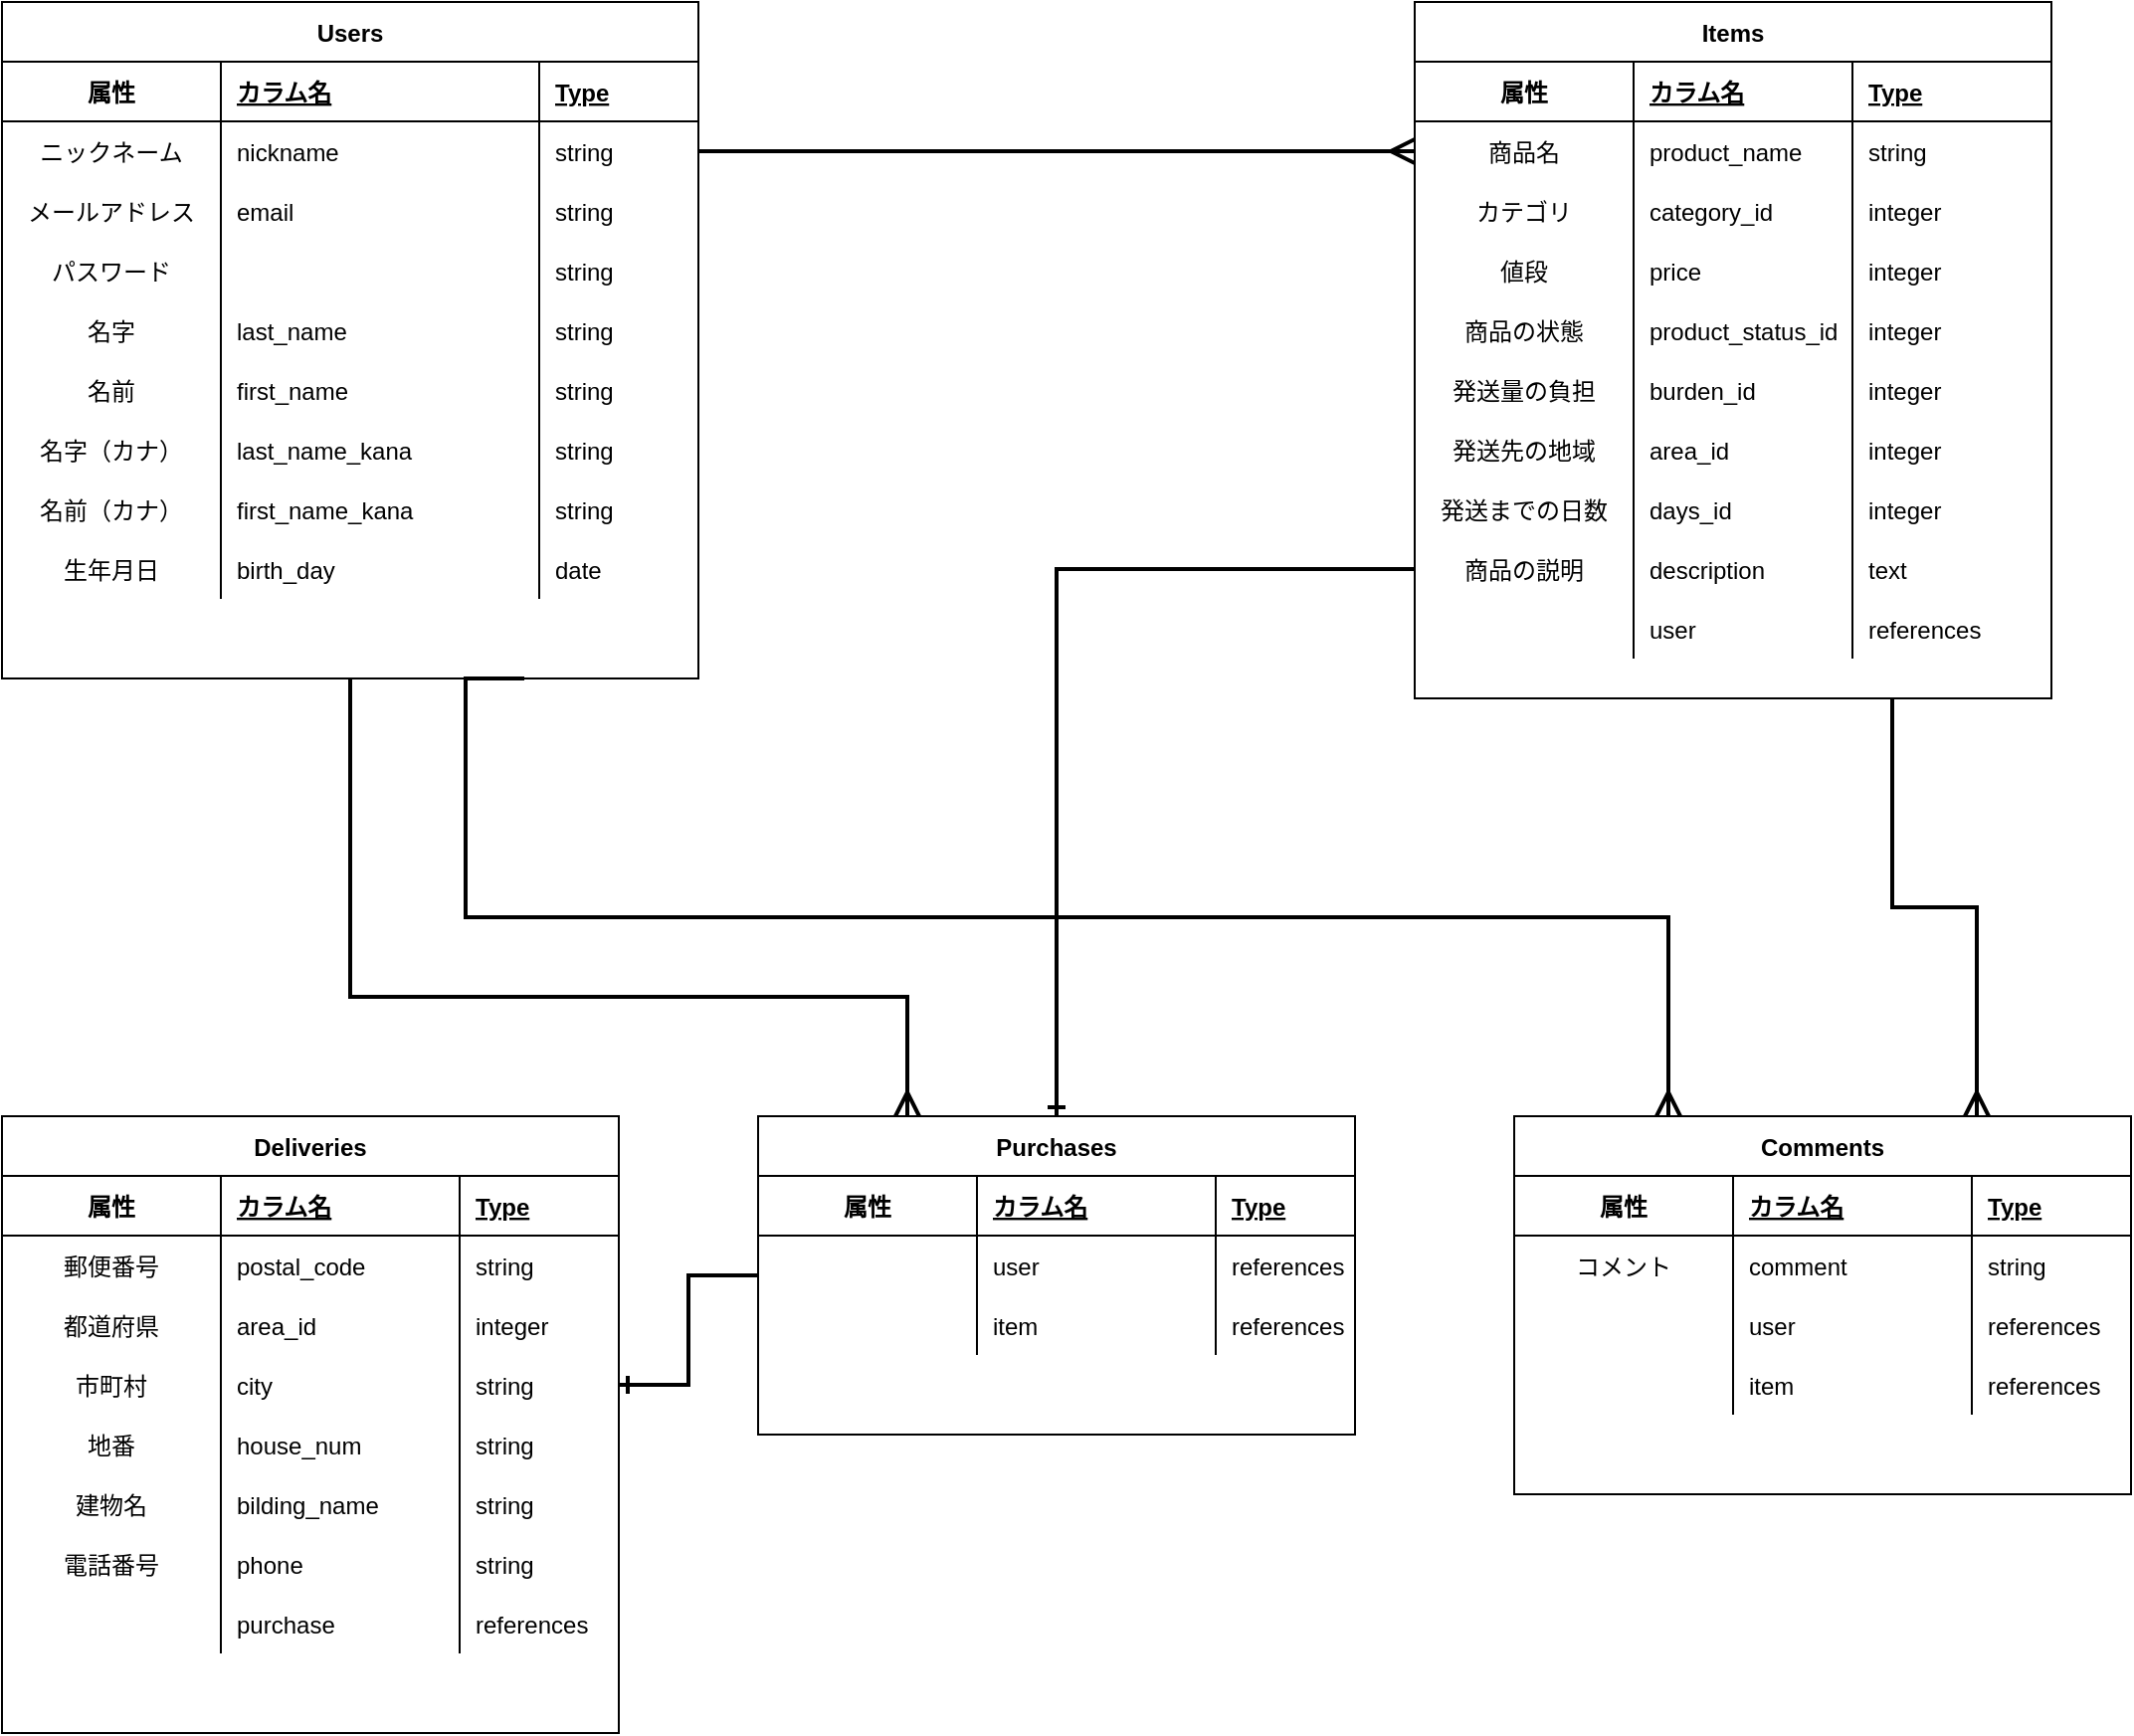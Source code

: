 <mxfile version="14.2.4" type="embed">
    <diagram id="kJcWKtwJfC2TKwzHor6F" name="ページ1">
        <mxGraphModel dx="0" dy="347" grid="1" gridSize="10" guides="1" tooltips="1" connect="1" arrows="1" fold="1" page="1" pageScale="1" pageWidth="827" pageHeight="1169" math="0" shadow="0">
            <root>
                <mxCell id="0"/>
                <mxCell id="1" parent="0"/>
                <mxCell id="395" style="edgeStyle=orthogonalEdgeStyle;rounded=0;jumpSize=5;orthogonalLoop=1;jettySize=auto;html=1;exitX=0.5;exitY=1;exitDx=0;exitDy=0;entryX=0.25;entryY=0;entryDx=0;entryDy=0;endArrow=ERmany;endFill=0;endSize=9;strokeWidth=2;" parent="1" source="86" target="289" edge="1">
                    <mxGeometry relative="1" as="geometry">
                        <Array as="points">
                            <mxPoint x="195" y="560"/>
                            <mxPoint x="475" y="560"/>
                        </Array>
                    </mxGeometry>
                </mxCell>
                <mxCell id="396" style="edgeStyle=orthogonalEdgeStyle;rounded=0;jumpSize=5;orthogonalLoop=1;jettySize=auto;html=1;exitX=0.75;exitY=1;exitDx=0;exitDy=0;entryX=0.25;entryY=0;entryDx=0;entryDy=0;endArrow=ERmany;endFill=0;endSize=9;strokeWidth=2;" parent="1" source="86" target="363" edge="1">
                    <mxGeometry relative="1" as="geometry">
                        <Array as="points">
                            <mxPoint x="253" y="520"/>
                            <mxPoint x="858" y="520"/>
                        </Array>
                    </mxGeometry>
                </mxCell>
                <mxCell id="86" value="Users" style="shape=table;startSize=30;container=1;collapsible=1;childLayout=tableLayout;fixedRows=1;rowLines=0;fontStyle=1;align=center;resizeLast=1;" parent="1" vertex="1">
                    <mxGeometry x="20" y="60" width="350" height="340" as="geometry">
                        <mxRectangle x="20" y="60" width="70" height="30" as="alternateBounds"/>
                    </mxGeometry>
                </mxCell>
                <mxCell id="87" value="" style="shape=partialRectangle;collapsible=0;dropTarget=0;pointerEvents=0;fillColor=none;top=0;left=0;bottom=1;right=0;points=[[0,0.5],[1,0.5]];portConstraint=eastwest;" parent="86" vertex="1">
                    <mxGeometry y="30" width="350" height="30" as="geometry"/>
                </mxCell>
                <mxCell id="88" value="属性" style="shape=partialRectangle;connectable=0;fillColor=none;top=0;left=0;bottom=0;right=0;fontStyle=1;overflow=hidden;" parent="87" vertex="1">
                    <mxGeometry width="110" height="30" as="geometry"/>
                </mxCell>
                <mxCell id="105" value="カラム名" style="shape=partialRectangle;connectable=0;fillColor=none;top=0;left=0;bottom=0;right=0;align=left;spacingLeft=6;fontStyle=5;overflow=hidden;" parent="87" vertex="1">
                    <mxGeometry x="110" width="160" height="30" as="geometry"/>
                </mxCell>
                <mxCell id="89" value="Type" style="shape=partialRectangle;connectable=0;fillColor=none;top=0;left=0;bottom=0;right=0;align=left;spacingLeft=6;fontStyle=5;overflow=hidden;" parent="87" vertex="1">
                    <mxGeometry x="270" width="80" height="30" as="geometry"/>
                </mxCell>
                <mxCell id="90" value="" style="shape=partialRectangle;collapsible=0;dropTarget=0;pointerEvents=0;fillColor=none;top=0;left=0;bottom=0;right=0;points=[[0,0.5],[1,0.5]];portConstraint=eastwest;" parent="86" vertex="1">
                    <mxGeometry y="60" width="350" height="30" as="geometry"/>
                </mxCell>
                <mxCell id="91" value="ニックネーム" style="shape=partialRectangle;connectable=0;fillColor=none;top=0;left=0;bottom=0;right=0;editable=1;overflow=hidden;" parent="90" vertex="1">
                    <mxGeometry width="110" height="30" as="geometry"/>
                </mxCell>
                <mxCell id="106" value="nickname" style="shape=partialRectangle;connectable=0;fillColor=none;top=0;left=0;bottom=0;right=0;align=left;spacingLeft=6;overflow=hidden;" parent="90" vertex="1">
                    <mxGeometry x="110" width="160" height="30" as="geometry"/>
                </mxCell>
                <mxCell id="92" value="string" style="shape=partialRectangle;connectable=0;fillColor=none;top=0;left=0;bottom=0;right=0;align=left;spacingLeft=6;overflow=hidden;" parent="90" vertex="1">
                    <mxGeometry x="270" width="80" height="30" as="geometry"/>
                </mxCell>
                <mxCell id="93" value="" style="shape=partialRectangle;collapsible=0;dropTarget=0;pointerEvents=0;fillColor=none;top=0;left=0;bottom=0;right=0;points=[[0,0.5],[1,0.5]];portConstraint=eastwest;" parent="86" vertex="1">
                    <mxGeometry y="90" width="350" height="30" as="geometry"/>
                </mxCell>
                <mxCell id="94" value="メールアドレス" style="shape=partialRectangle;connectable=0;fillColor=none;top=0;left=0;bottom=0;right=0;editable=1;overflow=hidden;" parent="93" vertex="1">
                    <mxGeometry width="110" height="30" as="geometry"/>
                </mxCell>
                <mxCell id="107" value="email" style="shape=partialRectangle;connectable=0;fillColor=none;top=0;left=0;bottom=0;right=0;align=left;spacingLeft=6;overflow=hidden;" parent="93" vertex="1">
                    <mxGeometry x="110" width="160" height="30" as="geometry"/>
                </mxCell>
                <mxCell id="95" value="string" style="shape=partialRectangle;connectable=0;fillColor=none;top=0;left=0;bottom=0;right=0;align=left;spacingLeft=6;overflow=hidden;" parent="93" vertex="1">
                    <mxGeometry x="270" width="80" height="30" as="geometry"/>
                </mxCell>
                <mxCell id="96" value="" style="shape=partialRectangle;collapsible=0;dropTarget=0;pointerEvents=0;fillColor=none;top=0;left=0;bottom=0;right=0;points=[[0,0.5],[1,0.5]];portConstraint=eastwest;" parent="86" vertex="1">
                    <mxGeometry y="120" width="350" height="30" as="geometry"/>
                </mxCell>
                <mxCell id="97" value="パスワード" style="shape=partialRectangle;connectable=0;fillColor=none;top=0;left=0;bottom=0;right=0;editable=1;overflow=hidden;align=center;verticalAlign=middle;" parent="96" vertex="1">
                    <mxGeometry width="110" height="30" as="geometry"/>
                </mxCell>
                <mxCell id="108" value="encencrypted_password" style="shape=partialRectangle;connectable=0;fillColor=none;top=0;left=0;bottom=0;right=0;align=left;spacingLeft=6;overflow=hidden;fontColor=#FFFFFF;" parent="96" vertex="1">
                    <mxGeometry x="110" width="160" height="30" as="geometry"/>
                </mxCell>
                <mxCell id="98" value="string" style="shape=partialRectangle;connectable=0;fillColor=none;top=0;left=0;bottom=0;right=0;align=left;spacingLeft=6;overflow=hidden;" parent="96" vertex="1">
                    <mxGeometry x="270" width="80" height="30" as="geometry"/>
                </mxCell>
                <mxCell id="133" value="" style="shape=partialRectangle;collapsible=0;dropTarget=0;pointerEvents=0;fillColor=none;top=0;left=0;bottom=0;right=0;points=[[0,0.5],[1,0.5]];portConstraint=eastwest;" parent="86" vertex="1">
                    <mxGeometry y="150" width="350" height="30" as="geometry"/>
                </mxCell>
                <mxCell id="134" value="名字" style="shape=partialRectangle;connectable=0;fillColor=none;top=0;left=0;bottom=0;right=0;editable=1;overflow=hidden;align=center;verticalAlign=middle;" parent="133" vertex="1">
                    <mxGeometry width="110" height="30" as="geometry"/>
                </mxCell>
                <mxCell id="135" value="last_name" style="shape=partialRectangle;connectable=0;fillColor=none;top=0;left=0;bottom=0;right=0;align=left;spacingLeft=6;overflow=hidden;" parent="133" vertex="1">
                    <mxGeometry x="110" width="160" height="30" as="geometry"/>
                </mxCell>
                <mxCell id="136" value="string" style="shape=partialRectangle;connectable=0;fillColor=none;top=0;left=0;bottom=0;right=0;align=left;spacingLeft=6;overflow=hidden;" parent="133" vertex="1">
                    <mxGeometry x="270" width="80" height="30" as="geometry"/>
                </mxCell>
                <mxCell id="137" value="" style="shape=partialRectangle;collapsible=0;dropTarget=0;pointerEvents=0;fillColor=none;top=0;left=0;bottom=0;right=0;points=[[0,0.5],[1,0.5]];portConstraint=eastwest;" parent="86" vertex="1">
                    <mxGeometry y="180" width="350" height="30" as="geometry"/>
                </mxCell>
                <mxCell id="138" value="名前" style="shape=partialRectangle;connectable=0;fillColor=none;top=0;left=0;bottom=0;right=0;editable=1;overflow=hidden;align=center;verticalAlign=middle;" parent="137" vertex="1">
                    <mxGeometry width="110" height="30" as="geometry"/>
                </mxCell>
                <mxCell id="139" value="first_name" style="shape=partialRectangle;connectable=0;fillColor=none;top=0;left=0;bottom=0;right=0;align=left;spacingLeft=6;overflow=hidden;" parent="137" vertex="1">
                    <mxGeometry x="110" width="160" height="30" as="geometry"/>
                </mxCell>
                <mxCell id="140" value="string" style="shape=partialRectangle;connectable=0;fillColor=none;top=0;left=0;bottom=0;right=0;align=left;spacingLeft=6;overflow=hidden;" parent="137" vertex="1">
                    <mxGeometry x="270" width="80" height="30" as="geometry"/>
                </mxCell>
                <mxCell id="141" value="" style="shape=partialRectangle;collapsible=0;dropTarget=0;pointerEvents=0;fillColor=none;top=0;left=0;bottom=0;right=0;points=[[0,0.5],[1,0.5]];portConstraint=eastwest;" parent="86" vertex="1">
                    <mxGeometry y="210" width="350" height="30" as="geometry"/>
                </mxCell>
                <mxCell id="142" value="名字（カナ）" style="shape=partialRectangle;connectable=0;fillColor=none;top=0;left=0;bottom=0;right=0;editable=1;overflow=hidden;align=center;verticalAlign=middle;" parent="141" vertex="1">
                    <mxGeometry width="110" height="30" as="geometry"/>
                </mxCell>
                <mxCell id="143" value="last_name_kana" style="shape=partialRectangle;connectable=0;fillColor=none;top=0;left=0;bottom=0;right=0;align=left;spacingLeft=6;overflow=hidden;" parent="141" vertex="1">
                    <mxGeometry x="110" width="160" height="30" as="geometry"/>
                </mxCell>
                <mxCell id="144" value="string" style="shape=partialRectangle;connectable=0;fillColor=none;top=0;left=0;bottom=0;right=0;align=left;spacingLeft=6;overflow=hidden;" parent="141" vertex="1">
                    <mxGeometry x="270" width="80" height="30" as="geometry"/>
                </mxCell>
                <mxCell id="145" value="" style="shape=partialRectangle;collapsible=0;dropTarget=0;pointerEvents=0;fillColor=none;top=0;left=0;bottom=0;right=0;points=[[0,0.5],[1,0.5]];portConstraint=eastwest;" parent="86" vertex="1">
                    <mxGeometry y="240" width="350" height="30" as="geometry"/>
                </mxCell>
                <mxCell id="146" value="名前（カナ）" style="shape=partialRectangle;connectable=0;fillColor=none;top=0;left=0;bottom=0;right=0;editable=1;overflow=hidden;align=center;verticalAlign=middle;" parent="145" vertex="1">
                    <mxGeometry width="110" height="30" as="geometry"/>
                </mxCell>
                <mxCell id="147" value="first_name_kana" style="shape=partialRectangle;connectable=0;fillColor=none;top=0;left=0;bottom=0;right=0;align=left;spacingLeft=6;overflow=hidden;" parent="145" vertex="1">
                    <mxGeometry x="110" width="160" height="30" as="geometry"/>
                </mxCell>
                <mxCell id="148" value="string" style="shape=partialRectangle;connectable=0;fillColor=none;top=0;left=0;bottom=0;right=0;align=left;spacingLeft=6;overflow=hidden;" parent="145" vertex="1">
                    <mxGeometry x="270" width="80" height="30" as="geometry"/>
                </mxCell>
                <mxCell id="398" value="" style="shape=partialRectangle;collapsible=0;dropTarget=0;pointerEvents=0;fillColor=none;top=0;left=0;bottom=0;right=0;points=[[0,0.5],[1,0.5]];portConstraint=eastwest;" parent="86" vertex="1">
                    <mxGeometry y="270" width="350" height="30" as="geometry"/>
                </mxCell>
                <mxCell id="399" value="生年月日" style="shape=partialRectangle;connectable=0;fillColor=none;top=0;left=0;bottom=0;right=0;editable=1;overflow=hidden;align=center;verticalAlign=middle;" parent="398" vertex="1">
                    <mxGeometry width="110" height="30" as="geometry"/>
                </mxCell>
                <mxCell id="400" value="birth_day" style="shape=partialRectangle;connectable=0;fillColor=none;top=0;left=0;bottom=0;right=0;align=left;spacingLeft=6;overflow=hidden;" parent="398" vertex="1">
                    <mxGeometry x="110" width="160" height="30" as="geometry"/>
                </mxCell>
                <mxCell id="401" value="date" style="shape=partialRectangle;connectable=0;fillColor=none;top=0;left=0;bottom=0;right=0;align=left;spacingLeft=6;overflow=hidden;" parent="398" vertex="1">
                    <mxGeometry x="270" width="80" height="30" as="geometry"/>
                </mxCell>
                <mxCell id="397" style="edgeStyle=orthogonalEdgeStyle;rounded=0;jumpSize=5;orthogonalLoop=1;jettySize=auto;html=1;exitX=0.75;exitY=1;exitDx=0;exitDy=0;entryX=0.75;entryY=0;entryDx=0;entryDy=0;endArrow=ERmany;endFill=0;endSize=9;strokeWidth=2;" parent="1" source="166" target="363" edge="1">
                    <mxGeometry relative="1" as="geometry"/>
                </mxCell>
                <mxCell id="166" value="Items" style="shape=table;startSize=30;container=1;collapsible=1;childLayout=tableLayout;fixedRows=1;rowLines=0;fontStyle=1;align=center;resizeLast=1;" parent="1" vertex="1">
                    <mxGeometry x="730" y="60" width="320" height="350" as="geometry">
                        <mxRectangle x="330" y="50" width="70" height="30" as="alternateBounds"/>
                    </mxGeometry>
                </mxCell>
                <mxCell id="167" value="" style="shape=partialRectangle;collapsible=0;dropTarget=0;pointerEvents=0;fillColor=none;top=0;left=0;bottom=1;right=0;points=[[0,0.5],[1,0.5]];portConstraint=eastwest;" parent="166" vertex="1">
                    <mxGeometry y="30" width="320" height="30" as="geometry"/>
                </mxCell>
                <mxCell id="168" value="属性" style="shape=partialRectangle;connectable=0;fillColor=none;top=0;left=0;bottom=0;right=0;fontStyle=1;overflow=hidden;" parent="167" vertex="1">
                    <mxGeometry width="110" height="30" as="geometry"/>
                </mxCell>
                <mxCell id="169" value="カラム名" style="shape=partialRectangle;connectable=0;fillColor=none;top=0;left=0;bottom=0;right=0;align=left;spacingLeft=6;fontStyle=5;overflow=hidden;" parent="167" vertex="1">
                    <mxGeometry x="110" width="110" height="30" as="geometry"/>
                </mxCell>
                <mxCell id="170" value="Type" style="shape=partialRectangle;connectable=0;fillColor=none;top=0;left=0;bottom=0;right=0;align=left;spacingLeft=6;fontStyle=5;overflow=hidden;" parent="167" vertex="1">
                    <mxGeometry x="220" width="100" height="30" as="geometry"/>
                </mxCell>
                <mxCell id="171" value="" style="shape=partialRectangle;collapsible=0;dropTarget=0;pointerEvents=0;fillColor=none;top=0;left=0;bottom=0;right=0;points=[[0,0.5],[1,0.5]];portConstraint=eastwest;" parent="166" vertex="1">
                    <mxGeometry y="60" width="320" height="30" as="geometry"/>
                </mxCell>
                <mxCell id="172" value="商品名" style="shape=partialRectangle;connectable=0;fillColor=none;top=0;left=0;bottom=0;right=0;editable=1;overflow=hidden;" parent="171" vertex="1">
                    <mxGeometry width="110" height="30" as="geometry"/>
                </mxCell>
                <mxCell id="173" value="product_name" style="shape=partialRectangle;connectable=0;fillColor=none;top=0;left=0;bottom=0;right=0;align=left;spacingLeft=6;overflow=hidden;" parent="171" vertex="1">
                    <mxGeometry x="110" width="110" height="30" as="geometry"/>
                </mxCell>
                <mxCell id="174" value="string" style="shape=partialRectangle;connectable=0;fillColor=none;top=0;left=0;bottom=0;right=0;align=left;spacingLeft=6;overflow=hidden;" parent="171" vertex="1">
                    <mxGeometry x="220" width="100" height="30" as="geometry"/>
                </mxCell>
                <mxCell id="175" value="" style="shape=partialRectangle;collapsible=0;dropTarget=0;pointerEvents=0;fillColor=none;top=0;left=0;bottom=0;right=0;points=[[0,0.5],[1,0.5]];portConstraint=eastwest;" parent="166" vertex="1">
                    <mxGeometry y="90" width="320" height="30" as="geometry"/>
                </mxCell>
                <mxCell id="176" value="カテゴリ" style="shape=partialRectangle;connectable=0;fillColor=none;top=0;left=0;bottom=0;right=0;editable=1;overflow=hidden;" parent="175" vertex="1">
                    <mxGeometry width="110" height="30" as="geometry"/>
                </mxCell>
                <mxCell id="177" value="category_id" style="shape=partialRectangle;connectable=0;fillColor=none;top=0;left=0;bottom=0;right=0;align=left;spacingLeft=6;overflow=hidden;" parent="175" vertex="1">
                    <mxGeometry x="110" width="110" height="30" as="geometry"/>
                </mxCell>
                <mxCell id="178" value="integer" style="shape=partialRectangle;connectable=0;fillColor=none;top=0;left=0;bottom=0;right=0;align=left;spacingLeft=6;overflow=hidden;" parent="175" vertex="1">
                    <mxGeometry x="220" width="100" height="30" as="geometry"/>
                </mxCell>
                <mxCell id="179" value="" style="shape=partialRectangle;collapsible=0;dropTarget=0;pointerEvents=0;fillColor=none;top=0;left=0;bottom=0;right=0;points=[[0,0.5],[1,0.5]];portConstraint=eastwest;" parent="166" vertex="1">
                    <mxGeometry y="120" width="320" height="30" as="geometry"/>
                </mxCell>
                <mxCell id="180" value="値段" style="shape=partialRectangle;connectable=0;fillColor=none;top=0;left=0;bottom=0;right=0;editable=1;overflow=hidden;align=center;verticalAlign=middle;" parent="179" vertex="1">
                    <mxGeometry width="110" height="30" as="geometry"/>
                </mxCell>
                <mxCell id="181" value="price" style="shape=partialRectangle;connectable=0;fillColor=none;top=0;left=0;bottom=0;right=0;align=left;spacingLeft=6;overflow=hidden;" parent="179" vertex="1">
                    <mxGeometry x="110" width="110" height="30" as="geometry"/>
                </mxCell>
                <mxCell id="182" value="integer" style="shape=partialRectangle;connectable=0;fillColor=none;top=0;left=0;bottom=0;right=0;align=left;spacingLeft=6;overflow=hidden;" parent="179" vertex="1">
                    <mxGeometry x="220" width="100" height="30" as="geometry"/>
                </mxCell>
                <mxCell id="191" value="" style="shape=partialRectangle;collapsible=0;dropTarget=0;pointerEvents=0;fillColor=none;top=0;left=0;bottom=0;right=0;points=[[0,0.5],[1,0.5]];portConstraint=eastwest;" parent="166" vertex="1">
                    <mxGeometry y="150" width="320" height="30" as="geometry"/>
                </mxCell>
                <mxCell id="192" value="商品の状態" style="shape=partialRectangle;connectable=0;fillColor=none;top=0;left=0;bottom=0;right=0;editable=1;overflow=hidden;align=center;verticalAlign=middle;" parent="191" vertex="1">
                    <mxGeometry width="110" height="30" as="geometry"/>
                </mxCell>
                <mxCell id="193" value="product_status_id" style="shape=partialRectangle;connectable=0;fillColor=none;top=0;left=0;bottom=0;right=0;align=left;spacingLeft=6;overflow=hidden;" parent="191" vertex="1">
                    <mxGeometry x="110" width="110" height="30" as="geometry"/>
                </mxCell>
                <mxCell id="194" value="integer" style="shape=partialRectangle;connectable=0;fillColor=none;top=0;left=0;bottom=0;right=0;align=left;spacingLeft=6;overflow=hidden;" parent="191" vertex="1">
                    <mxGeometry x="220" width="100" height="30" as="geometry"/>
                </mxCell>
                <mxCell id="195" value="" style="shape=partialRectangle;collapsible=0;dropTarget=0;pointerEvents=0;fillColor=none;top=0;left=0;bottom=0;right=0;points=[[0,0.5],[1,0.5]];portConstraint=eastwest;" parent="166" vertex="1">
                    <mxGeometry y="180" width="320" height="30" as="geometry"/>
                </mxCell>
                <mxCell id="196" value="発送量の負担" style="shape=partialRectangle;connectable=0;fillColor=none;top=0;left=0;bottom=0;right=0;editable=1;overflow=hidden;align=center;verticalAlign=middle;" parent="195" vertex="1">
                    <mxGeometry width="110" height="30" as="geometry"/>
                </mxCell>
                <mxCell id="197" value="burden_id" style="shape=partialRectangle;connectable=0;fillColor=none;top=0;left=0;bottom=0;right=0;align=left;spacingLeft=6;overflow=hidden;" parent="195" vertex="1">
                    <mxGeometry x="110" width="110" height="30" as="geometry"/>
                </mxCell>
                <mxCell id="198" value="integer" style="shape=partialRectangle;connectable=0;fillColor=none;top=0;left=0;bottom=0;right=0;align=left;spacingLeft=6;overflow=hidden;" parent="195" vertex="1">
                    <mxGeometry x="220" width="100" height="30" as="geometry"/>
                </mxCell>
                <mxCell id="199" value="" style="shape=partialRectangle;collapsible=0;dropTarget=0;pointerEvents=0;fillColor=none;top=0;left=0;bottom=0;right=0;points=[[0,0.5],[1,0.5]];portConstraint=eastwest;" parent="166" vertex="1">
                    <mxGeometry y="210" width="320" height="30" as="geometry"/>
                </mxCell>
                <mxCell id="200" value="発送先の地域" style="shape=partialRectangle;connectable=0;fillColor=none;top=0;left=0;bottom=0;right=0;editable=1;overflow=hidden;align=center;verticalAlign=middle;" parent="199" vertex="1">
                    <mxGeometry width="110" height="30" as="geometry"/>
                </mxCell>
                <mxCell id="201" value="area_id" style="shape=partialRectangle;connectable=0;fillColor=none;top=0;left=0;bottom=0;right=0;align=left;spacingLeft=6;overflow=hidden;" parent="199" vertex="1">
                    <mxGeometry x="110" width="110" height="30" as="geometry"/>
                </mxCell>
                <mxCell id="202" value="integer" style="shape=partialRectangle;connectable=0;fillColor=none;top=0;left=0;bottom=0;right=0;align=left;spacingLeft=6;overflow=hidden;" parent="199" vertex="1">
                    <mxGeometry x="220" width="100" height="30" as="geometry"/>
                </mxCell>
                <mxCell id="203" value="" style="shape=partialRectangle;collapsible=0;dropTarget=0;pointerEvents=0;fillColor=none;top=0;left=0;bottom=0;right=0;points=[[0,0.5],[1,0.5]];portConstraint=eastwest;" parent="166" vertex="1">
                    <mxGeometry y="240" width="320" height="30" as="geometry"/>
                </mxCell>
                <mxCell id="204" value="発送までの日数" style="shape=partialRectangle;connectable=0;fillColor=none;top=0;left=0;bottom=0;right=0;editable=1;overflow=hidden;align=center;verticalAlign=middle;" parent="203" vertex="1">
                    <mxGeometry width="110" height="30" as="geometry"/>
                </mxCell>
                <mxCell id="205" value="days_id" style="shape=partialRectangle;connectable=0;fillColor=none;top=0;left=0;bottom=0;right=0;align=left;spacingLeft=6;overflow=hidden;" parent="203" vertex="1">
                    <mxGeometry x="110" width="110" height="30" as="geometry"/>
                </mxCell>
                <mxCell id="206" value="integer" style="shape=partialRectangle;connectable=0;fillColor=none;top=0;left=0;bottom=0;right=0;align=left;spacingLeft=6;overflow=hidden;" parent="203" vertex="1">
                    <mxGeometry x="220" width="100" height="30" as="geometry"/>
                </mxCell>
                <mxCell id="207" value="" style="shape=partialRectangle;collapsible=0;dropTarget=0;pointerEvents=0;fillColor=none;top=0;left=0;bottom=0;right=0;points=[[0,0.5],[1,0.5]];portConstraint=eastwest;" parent="166" vertex="1">
                    <mxGeometry y="270" width="320" height="30" as="geometry"/>
                </mxCell>
                <mxCell id="208" value="商品の説明" style="shape=partialRectangle;connectable=0;fillColor=none;top=0;left=0;bottom=0;right=0;editable=1;overflow=hidden;align=center;verticalAlign=middle;" parent="207" vertex="1">
                    <mxGeometry width="110" height="30" as="geometry"/>
                </mxCell>
                <mxCell id="209" value="description" style="shape=partialRectangle;connectable=0;fillColor=none;top=0;left=0;bottom=0;right=0;align=left;spacingLeft=6;overflow=hidden;" parent="207" vertex="1">
                    <mxGeometry x="110" width="110" height="30" as="geometry"/>
                </mxCell>
                <mxCell id="210" value="text" style="shape=partialRectangle;connectable=0;fillColor=none;top=0;left=0;bottom=0;right=0;align=left;spacingLeft=6;overflow=hidden;" parent="207" vertex="1">
                    <mxGeometry x="220" width="100" height="30" as="geometry"/>
                </mxCell>
                <mxCell id="212" value="" style="shape=partialRectangle;collapsible=0;dropTarget=0;pointerEvents=0;fillColor=none;top=0;left=0;bottom=0;right=0;points=[[0,0.5],[1,0.5]];portConstraint=eastwest;" parent="166" vertex="1">
                    <mxGeometry y="300" width="320" height="30" as="geometry"/>
                </mxCell>
                <mxCell id="213" value="" style="shape=partialRectangle;connectable=0;fillColor=none;top=0;left=0;bottom=0;right=0;editable=1;overflow=hidden;align=center;verticalAlign=middle;" parent="212" vertex="1">
                    <mxGeometry width="110" height="30" as="geometry"/>
                </mxCell>
                <mxCell id="214" value="user" style="shape=partialRectangle;connectable=0;fillColor=none;top=0;left=0;bottom=0;right=0;align=left;spacingLeft=6;overflow=hidden;" parent="212" vertex="1">
                    <mxGeometry x="110" width="110" height="30" as="geometry"/>
                </mxCell>
                <mxCell id="215" value="references" style="shape=partialRectangle;connectable=0;fillColor=none;top=0;left=0;bottom=0;right=0;align=left;spacingLeft=6;overflow=hidden;" parent="212" vertex="1">
                    <mxGeometry x="220" width="100" height="30" as="geometry"/>
                </mxCell>
                <mxCell id="216" value="Deliveries" style="shape=table;startSize=30;container=1;collapsible=1;childLayout=tableLayout;fixedRows=1;rowLines=0;fontStyle=1;align=center;resizeLast=1;" parent="1" vertex="1">
                    <mxGeometry x="20" y="620" width="310" height="310" as="geometry">
                        <mxRectangle x="20" y="60" width="70" height="30" as="alternateBounds"/>
                    </mxGeometry>
                </mxCell>
                <mxCell id="217" value="" style="shape=partialRectangle;collapsible=0;dropTarget=0;pointerEvents=0;fillColor=none;top=0;left=0;bottom=1;right=0;points=[[0,0.5],[1,0.5]];portConstraint=eastwest;" parent="216" vertex="1">
                    <mxGeometry y="30" width="310" height="30" as="geometry"/>
                </mxCell>
                <mxCell id="218" value="属性" style="shape=partialRectangle;connectable=0;fillColor=none;top=0;left=0;bottom=0;right=0;fontStyle=1;overflow=hidden;" parent="217" vertex="1">
                    <mxGeometry width="110" height="30" as="geometry"/>
                </mxCell>
                <mxCell id="219" value="カラム名" style="shape=partialRectangle;connectable=0;fillColor=none;top=0;left=0;bottom=0;right=0;align=left;spacingLeft=6;fontStyle=5;overflow=hidden;" parent="217" vertex="1">
                    <mxGeometry x="110" width="120" height="30" as="geometry"/>
                </mxCell>
                <mxCell id="220" value="Type" style="shape=partialRectangle;connectable=0;fillColor=none;top=0;left=0;bottom=0;right=0;align=left;spacingLeft=6;fontStyle=5;overflow=hidden;" parent="217" vertex="1">
                    <mxGeometry x="230" width="80" height="30" as="geometry"/>
                </mxCell>
                <mxCell id="221" value="" style="shape=partialRectangle;collapsible=0;dropTarget=0;pointerEvents=0;fillColor=none;top=0;left=0;bottom=0;right=0;points=[[0,0.5],[1,0.5]];portConstraint=eastwest;" parent="216" vertex="1">
                    <mxGeometry y="60" width="310" height="30" as="geometry"/>
                </mxCell>
                <mxCell id="222" value="郵便番号" style="shape=partialRectangle;connectable=0;fillColor=none;top=0;left=0;bottom=0;right=0;editable=1;overflow=hidden;" parent="221" vertex="1">
                    <mxGeometry width="110" height="30" as="geometry"/>
                </mxCell>
                <mxCell id="223" value="postal_code" style="shape=partialRectangle;connectable=0;fillColor=none;top=0;left=0;bottom=0;right=0;align=left;spacingLeft=6;overflow=hidden;" parent="221" vertex="1">
                    <mxGeometry x="110" width="120" height="30" as="geometry"/>
                </mxCell>
                <mxCell id="224" value="string" style="shape=partialRectangle;connectable=0;fillColor=none;top=0;left=0;bottom=0;right=0;align=left;spacingLeft=6;overflow=hidden;" parent="221" vertex="1">
                    <mxGeometry x="230" width="80" height="30" as="geometry"/>
                </mxCell>
                <mxCell id="225" value="" style="shape=partialRectangle;collapsible=0;dropTarget=0;pointerEvents=0;fillColor=none;top=0;left=0;bottom=0;right=0;points=[[0,0.5],[1,0.5]];portConstraint=eastwest;" parent="216" vertex="1">
                    <mxGeometry y="90" width="310" height="30" as="geometry"/>
                </mxCell>
                <mxCell id="226" value="都道府県" style="shape=partialRectangle;connectable=0;fillColor=none;top=0;left=0;bottom=0;right=0;editable=1;overflow=hidden;" parent="225" vertex="1">
                    <mxGeometry width="110" height="30" as="geometry"/>
                </mxCell>
                <mxCell id="227" value="area_id" style="shape=partialRectangle;connectable=0;fillColor=none;top=0;left=0;bottom=0;right=0;align=left;spacingLeft=6;overflow=hidden;" parent="225" vertex="1">
                    <mxGeometry x="110" width="120" height="30" as="geometry"/>
                </mxCell>
                <mxCell id="228" value="integer" style="shape=partialRectangle;connectable=0;fillColor=none;top=0;left=0;bottom=0;right=0;align=left;spacingLeft=6;overflow=hidden;" parent="225" vertex="1">
                    <mxGeometry x="230" width="80" height="30" as="geometry"/>
                </mxCell>
                <mxCell id="229" value="" style="shape=partialRectangle;collapsible=0;dropTarget=0;pointerEvents=0;fillColor=none;top=0;left=0;bottom=0;right=0;points=[[0,0.5],[1,0.5]];portConstraint=eastwest;" parent="216" vertex="1">
                    <mxGeometry y="120" width="310" height="30" as="geometry"/>
                </mxCell>
                <mxCell id="230" value="市町村" style="shape=partialRectangle;connectable=0;fillColor=none;top=0;left=0;bottom=0;right=0;editable=1;overflow=hidden;align=center;verticalAlign=middle;" parent="229" vertex="1">
                    <mxGeometry width="110" height="30" as="geometry"/>
                </mxCell>
                <mxCell id="231" value="city" style="shape=partialRectangle;connectable=0;fillColor=none;top=0;left=0;bottom=0;right=0;align=left;spacingLeft=6;overflow=hidden;" parent="229" vertex="1">
                    <mxGeometry x="110" width="120" height="30" as="geometry"/>
                </mxCell>
                <mxCell id="232" value="string" style="shape=partialRectangle;connectable=0;fillColor=none;top=0;left=0;bottom=0;right=0;align=left;spacingLeft=6;overflow=hidden;" parent="229" vertex="1">
                    <mxGeometry x="230" width="80" height="30" as="geometry"/>
                </mxCell>
                <mxCell id="233" value="" style="shape=partialRectangle;collapsible=0;dropTarget=0;pointerEvents=0;fillColor=none;top=0;left=0;bottom=0;right=0;points=[[0,0.5],[1,0.5]];portConstraint=eastwest;" parent="216" vertex="1">
                    <mxGeometry y="150" width="310" height="30" as="geometry"/>
                </mxCell>
                <mxCell id="234" value="地番" style="shape=partialRectangle;connectable=0;fillColor=none;top=0;left=0;bottom=0;right=0;editable=1;overflow=hidden;align=center;verticalAlign=middle;" parent="233" vertex="1">
                    <mxGeometry width="110" height="30" as="geometry"/>
                </mxCell>
                <mxCell id="235" value="house_num" style="shape=partialRectangle;connectable=0;fillColor=none;top=0;left=0;bottom=0;right=0;align=left;spacingLeft=6;overflow=hidden;" parent="233" vertex="1">
                    <mxGeometry x="110" width="120" height="30" as="geometry"/>
                </mxCell>
                <mxCell id="236" value="string" style="shape=partialRectangle;connectable=0;fillColor=none;top=0;left=0;bottom=0;right=0;align=left;spacingLeft=6;overflow=hidden;" parent="233" vertex="1">
                    <mxGeometry x="230" width="80" height="30" as="geometry"/>
                </mxCell>
                <mxCell id="237" value="" style="shape=partialRectangle;collapsible=0;dropTarget=0;pointerEvents=0;fillColor=none;top=0;left=0;bottom=0;right=0;points=[[0,0.5],[1,0.5]];portConstraint=eastwest;" parent="216" vertex="1">
                    <mxGeometry y="180" width="310" height="30" as="geometry"/>
                </mxCell>
                <mxCell id="238" value="建物名" style="shape=partialRectangle;connectable=0;fillColor=none;top=0;left=0;bottom=0;right=0;editable=1;overflow=hidden;align=center;verticalAlign=middle;" parent="237" vertex="1">
                    <mxGeometry width="110" height="30" as="geometry"/>
                </mxCell>
                <mxCell id="239" value="bilding_name" style="shape=partialRectangle;connectable=0;fillColor=none;top=0;left=0;bottom=0;right=0;align=left;spacingLeft=6;overflow=hidden;" parent="237" vertex="1">
                    <mxGeometry x="110" width="120" height="30" as="geometry"/>
                </mxCell>
                <mxCell id="240" value="string" style="shape=partialRectangle;connectable=0;fillColor=none;top=0;left=0;bottom=0;right=0;align=left;spacingLeft=6;overflow=hidden;" parent="237" vertex="1">
                    <mxGeometry x="230" width="80" height="30" as="geometry"/>
                </mxCell>
                <mxCell id="241" value="" style="shape=partialRectangle;collapsible=0;dropTarget=0;pointerEvents=0;fillColor=none;top=0;left=0;bottom=0;right=0;points=[[0,0.5],[1,0.5]];portConstraint=eastwest;" parent="216" vertex="1">
                    <mxGeometry y="210" width="310" height="30" as="geometry"/>
                </mxCell>
                <mxCell id="242" value="電話番号" style="shape=partialRectangle;connectable=0;fillColor=none;top=0;left=0;bottom=0;right=0;editable=1;overflow=hidden;align=center;verticalAlign=middle;" parent="241" vertex="1">
                    <mxGeometry width="110" height="30" as="geometry"/>
                </mxCell>
                <mxCell id="243" value="phone" style="shape=partialRectangle;connectable=0;fillColor=none;top=0;left=0;bottom=0;right=0;align=left;spacingLeft=6;overflow=hidden;" parent="241" vertex="1">
                    <mxGeometry x="110" width="120" height="30" as="geometry"/>
                </mxCell>
                <mxCell id="244" value="string" style="shape=partialRectangle;connectable=0;fillColor=none;top=0;left=0;bottom=0;right=0;align=left;spacingLeft=6;overflow=hidden;" parent="241" vertex="1">
                    <mxGeometry x="230" width="80" height="30" as="geometry"/>
                </mxCell>
                <mxCell id="245" value="" style="shape=partialRectangle;collapsible=0;dropTarget=0;pointerEvents=0;fillColor=none;top=0;left=0;bottom=0;right=0;points=[[0,0.5],[1,0.5]];portConstraint=eastwest;" parent="216" vertex="1">
                    <mxGeometry y="240" width="310" height="30" as="geometry"/>
                </mxCell>
                <mxCell id="246" value="" style="shape=partialRectangle;connectable=0;fillColor=none;top=0;left=0;bottom=0;right=0;editable=1;overflow=hidden;align=center;verticalAlign=middle;" parent="245" vertex="1">
                    <mxGeometry width="110" height="30" as="geometry"/>
                </mxCell>
                <mxCell id="247" value="purchase" style="shape=partialRectangle;connectable=0;fillColor=none;top=0;left=0;bottom=0;right=0;align=left;spacingLeft=6;overflow=hidden;" parent="245" vertex="1">
                    <mxGeometry x="110" width="120" height="30" as="geometry"/>
                </mxCell>
                <mxCell id="248" value="references" style="shape=partialRectangle;connectable=0;fillColor=none;top=0;left=0;bottom=0;right=0;align=left;spacingLeft=6;overflow=hidden;" parent="245" vertex="1">
                    <mxGeometry x="230" width="80" height="30" as="geometry"/>
                </mxCell>
                <mxCell id="407" style="edgeStyle=orthogonalEdgeStyle;rounded=0;orthogonalLoop=1;jettySize=auto;html=1;entryX=1;entryY=0.5;entryDx=0;entryDy=0;endArrow=ERone;endFill=0;strokeWidth=2;fontColor=#FFFFFF;" parent="1" source="289" target="229" edge="1">
                    <mxGeometry relative="1" as="geometry"/>
                </mxCell>
                <mxCell id="289" value="Purchases" style="shape=table;startSize=30;container=1;collapsible=1;childLayout=tableLayout;fixedRows=1;rowLines=0;fontStyle=1;align=center;resizeLast=1;" parent="1" vertex="1">
                    <mxGeometry x="400" y="620" width="300" height="160" as="geometry">
                        <mxRectangle x="20" y="60" width="70" height="30" as="alternateBounds"/>
                    </mxGeometry>
                </mxCell>
                <mxCell id="290" value="" style="shape=partialRectangle;collapsible=0;dropTarget=0;pointerEvents=0;fillColor=none;top=0;left=0;bottom=1;right=0;points=[[0,0.5],[1,0.5]];portConstraint=eastwest;" parent="289" vertex="1">
                    <mxGeometry y="30" width="300" height="30" as="geometry"/>
                </mxCell>
                <mxCell id="291" value="属性" style="shape=partialRectangle;connectable=0;fillColor=none;top=0;left=0;bottom=0;right=0;fontStyle=1;overflow=hidden;" parent="290" vertex="1">
                    <mxGeometry width="110" height="30" as="geometry"/>
                </mxCell>
                <mxCell id="292" value="カラム名" style="shape=partialRectangle;connectable=0;fillColor=none;top=0;left=0;bottom=0;right=0;align=left;spacingLeft=6;fontStyle=5;overflow=hidden;" parent="290" vertex="1">
                    <mxGeometry x="110" width="120" height="30" as="geometry"/>
                </mxCell>
                <mxCell id="293" value="Type" style="shape=partialRectangle;connectable=0;fillColor=none;top=0;left=0;bottom=0;right=0;align=left;spacingLeft=6;fontStyle=5;overflow=hidden;" parent="290" vertex="1">
                    <mxGeometry x="230" width="70" height="30" as="geometry"/>
                </mxCell>
                <mxCell id="306" value="" style="shape=partialRectangle;collapsible=0;dropTarget=0;pointerEvents=0;fillColor=none;top=0;left=0;bottom=0;right=0;points=[[0,0.5],[1,0.5]];portConstraint=eastwest;" parent="289" vertex="1">
                    <mxGeometry y="60" width="300" height="30" as="geometry"/>
                </mxCell>
                <mxCell id="307" value="" style="shape=partialRectangle;connectable=0;fillColor=none;top=0;left=0;bottom=0;right=0;editable=1;overflow=hidden;align=center;verticalAlign=middle;" parent="306" vertex="1">
                    <mxGeometry width="110" height="30" as="geometry"/>
                </mxCell>
                <mxCell id="308" value="user" style="shape=partialRectangle;connectable=0;fillColor=none;top=0;left=0;bottom=0;right=0;align=left;spacingLeft=6;overflow=hidden;" parent="306" vertex="1">
                    <mxGeometry x="110" width="120" height="30" as="geometry"/>
                </mxCell>
                <mxCell id="309" value="references" style="shape=partialRectangle;connectable=0;fillColor=none;top=0;left=0;bottom=0;right=0;align=left;spacingLeft=6;overflow=hidden;" parent="306" vertex="1">
                    <mxGeometry x="230" width="70" height="30" as="geometry"/>
                </mxCell>
                <mxCell id="402" value="" style="shape=partialRectangle;collapsible=0;dropTarget=0;pointerEvents=0;fillColor=none;top=0;left=0;bottom=0;right=0;points=[[0,0.5],[1,0.5]];portConstraint=eastwest;" parent="289" vertex="1">
                    <mxGeometry y="90" width="300" height="30" as="geometry"/>
                </mxCell>
                <mxCell id="403" value="" style="shape=partialRectangle;connectable=0;fillColor=none;top=0;left=0;bottom=0;right=0;editable=1;overflow=hidden;align=center;verticalAlign=middle;" parent="402" vertex="1">
                    <mxGeometry width="110" height="30" as="geometry"/>
                </mxCell>
                <mxCell id="404" value="item" style="shape=partialRectangle;connectable=0;fillColor=none;top=0;left=0;bottom=0;right=0;align=left;spacingLeft=6;overflow=hidden;" parent="402" vertex="1">
                    <mxGeometry x="110" width="120" height="30" as="geometry"/>
                </mxCell>
                <mxCell id="405" value="references" style="shape=partialRectangle;connectable=0;fillColor=none;top=0;left=0;bottom=0;right=0;align=left;spacingLeft=6;overflow=hidden;" parent="402" vertex="1">
                    <mxGeometry x="230" width="70" height="30" as="geometry"/>
                </mxCell>
                <mxCell id="363" value="Comments" style="shape=table;startSize=30;container=1;collapsible=1;childLayout=tableLayout;fixedRows=1;rowLines=0;fontStyle=1;align=center;resizeLast=1;" parent="1" vertex="1">
                    <mxGeometry x="780" y="620" width="310" height="190" as="geometry">
                        <mxRectangle x="20" y="60" width="70" height="30" as="alternateBounds"/>
                    </mxGeometry>
                </mxCell>
                <mxCell id="364" value="" style="shape=partialRectangle;collapsible=0;dropTarget=0;pointerEvents=0;fillColor=none;top=0;left=0;bottom=1;right=0;points=[[0,0.5],[1,0.5]];portConstraint=eastwest;" parent="363" vertex="1">
                    <mxGeometry y="30" width="310" height="30" as="geometry"/>
                </mxCell>
                <mxCell id="365" value="属性" style="shape=partialRectangle;connectable=0;fillColor=none;top=0;left=0;bottom=0;right=0;fontStyle=1;overflow=hidden;" parent="364" vertex="1">
                    <mxGeometry width="110" height="30" as="geometry"/>
                </mxCell>
                <mxCell id="366" value="カラム名" style="shape=partialRectangle;connectable=0;fillColor=none;top=0;left=0;bottom=0;right=0;align=left;spacingLeft=6;fontStyle=5;overflow=hidden;" parent="364" vertex="1">
                    <mxGeometry x="110" width="120" height="30" as="geometry"/>
                </mxCell>
                <mxCell id="367" value="Type" style="shape=partialRectangle;connectable=0;fillColor=none;top=0;left=0;bottom=0;right=0;align=left;spacingLeft=6;fontStyle=5;overflow=hidden;" parent="364" vertex="1">
                    <mxGeometry x="230" width="80" height="30" as="geometry"/>
                </mxCell>
                <mxCell id="368" value="" style="shape=partialRectangle;collapsible=0;dropTarget=0;pointerEvents=0;fillColor=none;top=0;left=0;bottom=0;right=0;points=[[0,0.5],[1,0.5]];portConstraint=eastwest;" parent="363" vertex="1">
                    <mxGeometry y="60" width="310" height="30" as="geometry"/>
                </mxCell>
                <mxCell id="369" value="コメント" style="shape=partialRectangle;connectable=0;fillColor=none;top=0;left=0;bottom=0;right=0;editable=1;overflow=hidden;" parent="368" vertex="1">
                    <mxGeometry width="110" height="30" as="geometry"/>
                </mxCell>
                <mxCell id="370" value="comment" style="shape=partialRectangle;connectable=0;fillColor=none;top=0;left=0;bottom=0;right=0;align=left;spacingLeft=6;overflow=hidden;" parent="368" vertex="1">
                    <mxGeometry x="110" width="120" height="30" as="geometry"/>
                </mxCell>
                <mxCell id="371" value="string" style="shape=partialRectangle;connectable=0;fillColor=none;top=0;left=0;bottom=0;right=0;align=left;spacingLeft=6;overflow=hidden;" parent="368" vertex="1">
                    <mxGeometry x="230" width="80" height="30" as="geometry"/>
                </mxCell>
                <mxCell id="380" value="" style="shape=partialRectangle;collapsible=0;dropTarget=0;pointerEvents=0;fillColor=none;top=0;left=0;bottom=0;right=0;points=[[0,0.5],[1,0.5]];portConstraint=eastwest;" parent="363" vertex="1">
                    <mxGeometry y="90" width="310" height="30" as="geometry"/>
                </mxCell>
                <mxCell id="381" value="" style="shape=partialRectangle;connectable=0;fillColor=none;top=0;left=0;bottom=0;right=0;editable=1;overflow=hidden;align=center;verticalAlign=middle;" parent="380" vertex="1">
                    <mxGeometry width="110" height="30" as="geometry"/>
                </mxCell>
                <mxCell id="382" value="user" style="shape=partialRectangle;connectable=0;fillColor=none;top=0;left=0;bottom=0;right=0;align=left;spacingLeft=6;overflow=hidden;" parent="380" vertex="1">
                    <mxGeometry x="110" width="120" height="30" as="geometry"/>
                </mxCell>
                <mxCell id="383" value="references" style="shape=partialRectangle;connectable=0;fillColor=none;top=0;left=0;bottom=0;right=0;align=left;spacingLeft=6;overflow=hidden;" parent="380" vertex="1">
                    <mxGeometry x="230" width="80" height="30" as="geometry"/>
                </mxCell>
                <mxCell id="384" value="" style="shape=partialRectangle;collapsible=0;dropTarget=0;pointerEvents=0;fillColor=none;top=0;left=0;bottom=0;right=0;points=[[0,0.5],[1,0.5]];portConstraint=eastwest;" parent="363" vertex="1">
                    <mxGeometry y="120" width="310" height="30" as="geometry"/>
                </mxCell>
                <mxCell id="385" value="" style="shape=partialRectangle;connectable=0;fillColor=none;top=0;left=0;bottom=0;right=0;editable=1;overflow=hidden;align=center;verticalAlign=middle;" parent="384" vertex="1">
                    <mxGeometry width="110" height="30" as="geometry"/>
                </mxCell>
                <mxCell id="386" value="item" style="shape=partialRectangle;connectable=0;fillColor=none;top=0;left=0;bottom=0;right=0;align=left;spacingLeft=6;overflow=hidden;" parent="384" vertex="1">
                    <mxGeometry x="110" width="120" height="30" as="geometry"/>
                </mxCell>
                <mxCell id="387" value="references" style="shape=partialRectangle;connectable=0;fillColor=none;top=0;left=0;bottom=0;right=0;align=left;spacingLeft=6;overflow=hidden;" parent="384" vertex="1">
                    <mxGeometry x="230" width="80" height="30" as="geometry"/>
                </mxCell>
                <mxCell id="392" style="edgeStyle=orthogonalEdgeStyle;rounded=0;jumpSize=5;orthogonalLoop=1;jettySize=auto;html=1;exitX=1;exitY=0.5;exitDx=0;exitDy=0;entryX=0;entryY=0.5;entryDx=0;entryDy=0;endArrow=ERmany;endFill=0;endSize=9;strokeWidth=2;" parent="1" source="90" target="171" edge="1">
                    <mxGeometry relative="1" as="geometry"/>
                </mxCell>
                <mxCell id="406" style="edgeStyle=orthogonalEdgeStyle;rounded=0;orthogonalLoop=1;jettySize=auto;html=1;endArrow=ERone;endFill=0;fontColor=#FFFFFF;entryX=0.5;entryY=0;entryDx=0;entryDy=0;strokeWidth=2;" parent="1" source="207" target="289" edge="1">
                    <mxGeometry relative="1" as="geometry">
                        <mxPoint x="590" y="560" as="targetPoint"/>
                    </mxGeometry>
                </mxCell>
            </root>
        </mxGraphModel>
    </diagram>
</mxfile>